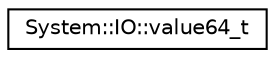 digraph G
{
  edge [fontname="Helvetica",fontsize="10",labelfontname="Helvetica",labelfontsize="10"];
  node [fontname="Helvetica",fontsize="10",shape=record];
  rankdir="LR";
  Node1 [label="System::IO::value64_t",height=0.2,width=0.4,color="black", fillcolor="white", style="filled",URL="$union_system_1_1_i_o_1_1value64__t.html"];
}
